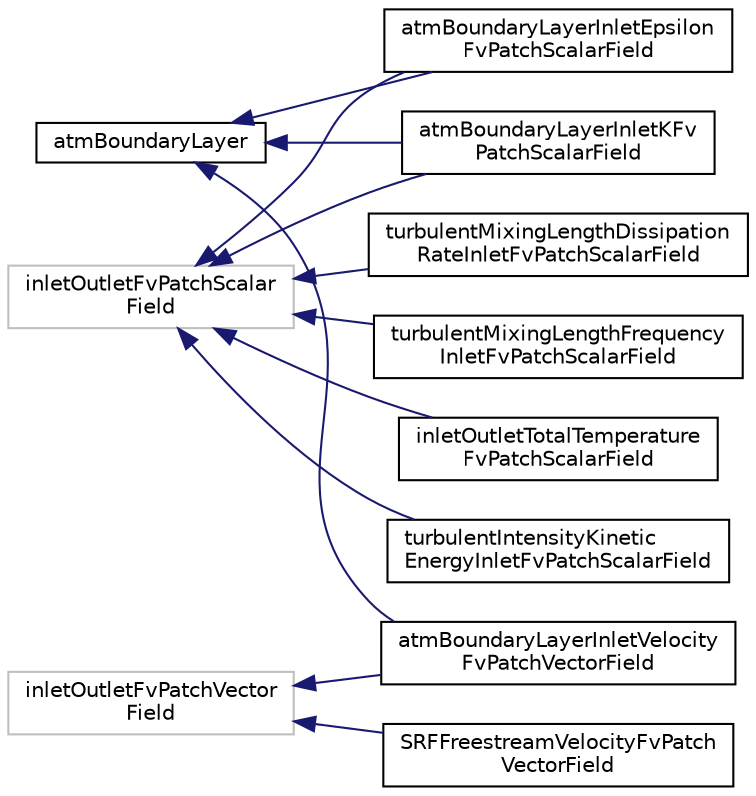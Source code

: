 digraph "Graphical Class Hierarchy"
{
  bgcolor="transparent";
  edge [fontname="Helvetica",fontsize="10",labelfontname="Helvetica",labelfontsize="10"];
  node [fontname="Helvetica",fontsize="10",shape=record];
  rankdir="LR";
  Node1 [label="atmBoundaryLayer",height=0.2,width=0.4,color="black",URL="$classFoam_1_1atmBoundaryLayer.html",tooltip="This class provides functions to evaluate the velocity and turbulence distributions appropriate for a..."];
  Node1 -> Node2 [dir="back",color="midnightblue",fontsize="10",style="solid",fontname="Helvetica"];
  Node2 [label="atmBoundaryLayerInletEpsilon\lFvPatchScalarField",height=0.2,width=0.4,color="black",URL="$classFoam_1_1atmBoundaryLayerInletEpsilonFvPatchScalarField.html",tooltip="This boundary condition specifies an inlet value for the turbulence dissipation, , appropriate for atmospheric boundary layers. "];
  Node1 -> Node3 [dir="back",color="midnightblue",fontsize="10",style="solid",fontname="Helvetica"];
  Node3 [label="atmBoundaryLayerInletKFv\lPatchScalarField",height=0.2,width=0.4,color="black",URL="$classFoam_1_1atmBoundaryLayerInletKFvPatchScalarField.html",tooltip="This boundary condition specifies an inlet value for the turbulence kinetic energy, , appropriate for atmospheric boundary layers. "];
  Node1 -> Node4 [dir="back",color="midnightblue",fontsize="10",style="solid",fontname="Helvetica"];
  Node4 [label="atmBoundaryLayerInletVelocity\lFvPatchVectorField",height=0.2,width=0.4,color="black",URL="$classFoam_1_1atmBoundaryLayerInletVelocityFvPatchVectorField.html",tooltip="This boundary condition specifies a velocity inlet profile appropriate for atmospheric boundary layer..."];
  Node5 [label="inletOutletFvPatchScalar\lField",height=0.2,width=0.4,color="grey75"];
  Node5 -> Node2 [dir="back",color="midnightblue",fontsize="10",style="solid",fontname="Helvetica"];
  Node5 -> Node3 [dir="back",color="midnightblue",fontsize="10",style="solid",fontname="Helvetica"];
  Node5 -> Node6 [dir="back",color="midnightblue",fontsize="10",style="solid",fontname="Helvetica"];
  Node6 [label="inletOutletTotalTemperature\lFvPatchScalarField",height=0.2,width=0.4,color="black",URL="$classFoam_1_1inletOutletTotalTemperatureFvPatchScalarField.html",tooltip="This boundary condition provides an outflow condition for total temperature for use with supersonic c..."];
  Node5 -> Node7 [dir="back",color="midnightblue",fontsize="10",style="solid",fontname="Helvetica"];
  Node7 [label="turbulentIntensityKinetic\lEnergyInletFvPatchScalarField",height=0.2,width=0.4,color="black",URL="$classFoam_1_1turbulentIntensityKineticEnergyInletFvPatchScalarField.html",tooltip="This boundary condition provides a turbulent kinetic energy condition, based on user-supplied turbule..."];
  Node5 -> Node8 [dir="back",color="midnightblue",fontsize="10",style="solid",fontname="Helvetica"];
  Node8 [label="turbulentMixingLengthDissipation\lRateInletFvPatchScalarField",height=0.2,width=0.4,color="black",URL="$classFoam_1_1turbulentMixingLengthDissipationRateInletFvPatchScalarField.html",tooltip="This boundary condition provides a turbulence dissipation,  (epsilon) inlet condition based on a spec..."];
  Node5 -> Node9 [dir="back",color="midnightblue",fontsize="10",style="solid",fontname="Helvetica"];
  Node9 [label="turbulentMixingLengthFrequency\lInletFvPatchScalarField",height=0.2,width=0.4,color="black",URL="$classFoam_1_1turbulentMixingLengthFrequencyInletFvPatchScalarField.html",tooltip="This boundary condition provides a turbulence specific dissipation,  (omega) inlet condition based on..."];
  Node10 [label="inletOutletFvPatchVector\lField",height=0.2,width=0.4,color="grey75"];
  Node10 -> Node4 [dir="back",color="midnightblue",fontsize="10",style="solid",fontname="Helvetica"];
  Node10 -> Node11 [dir="back",color="midnightblue",fontsize="10",style="solid",fontname="Helvetica"];
  Node11 [label="SRFFreestreamVelocityFvPatch\lVectorField",height=0.2,width=0.4,color="black",URL="$classFoam_1_1SRFFreestreamVelocityFvPatchVectorField.html",tooltip="Freestream velocity condition to be used in conjunction with the single rotating frame (SRF) model (s..."];
}
